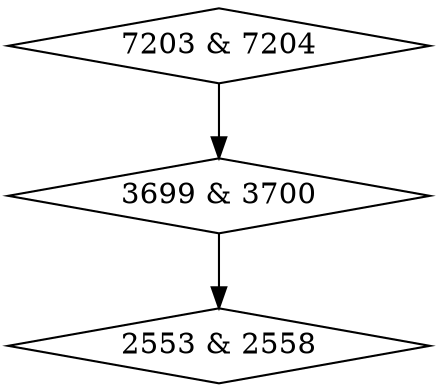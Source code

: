 digraph {
0 [label = "2553 & 2558", shape = diamond];
1 [label = "3699 & 3700", shape = diamond];
2 [label = "7203 & 7204", shape = diamond];
1->0;
2->1;
}
